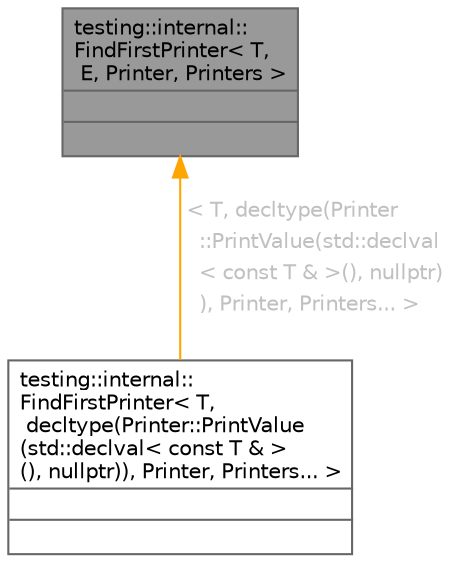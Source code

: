 digraph "testing::internal::FindFirstPrinter&lt; T, E, Printer, Printers &gt;"
{
 // LATEX_PDF_SIZE
  bgcolor="transparent";
  edge [fontname=Helvetica,fontsize=10,labelfontname=Helvetica,labelfontsize=10];
  node [fontname=Helvetica,fontsize=10,shape=box,height=0.2,width=0.4];
  Node1 [id="Node000001",shape=plain,label=<<TABLE CELLBORDER="0" BORDER="1"><TR><TD COLSPAN="2" CELLPADDING="1" CELLSPACING="0">testing::internal::<BR ALIGN="LEFT"/>FindFirstPrinter&lt; T,<BR ALIGN="LEFT"/> E, Printer, Printers &gt;</TD></TR>
<HR/>
<TR><TD COLSPAN="2" CELLPADDING="1" CELLSPACING="0">&nbsp;</TD></TR>
<HR/>
<TR><TD COLSPAN="2" CELLPADDING="1" CELLSPACING="0">&nbsp;</TD></TR>
</TABLE>>
,height=0.2,width=0.4,color="gray40", fillcolor="grey60", style="filled", fontcolor="black",tooltip=" "];
  Node1 -> Node2 [id="edge1_Node000001_Node000002",dir="back",color="orange",style="solid",tooltip=" ",label=<<TABLE CELLBORDER="0" BORDER="0"><TR><TD VALIGN="top" ALIGN="LEFT" CELLPADDING="1" CELLSPACING="0">&lt; T, decltype(Printer</TD></TR>
<TR><TD VALIGN="top" ALIGN="LEFT" CELLPADDING="1" CELLSPACING="0">&nbsp;&nbsp;::PrintValue(std::declval</TD></TR>
<TR><TD VALIGN="top" ALIGN="LEFT" CELLPADDING="1" CELLSPACING="0">&nbsp;&nbsp;&lt; const T &amp; &gt;(), nullptr)</TD></TR>
<TR><TD VALIGN="top" ALIGN="LEFT" CELLPADDING="1" CELLSPACING="0">&nbsp;&nbsp;), Printer, Printers... &gt;</TD></TR>
</TABLE>> ,fontcolor="grey" ];
  Node2 [id="Node000002",shape=plain,label=<<TABLE CELLBORDER="0" BORDER="1"><TR><TD COLSPAN="2" CELLPADDING="1" CELLSPACING="0">testing::internal::<BR ALIGN="LEFT"/>FindFirstPrinter&lt; T,<BR ALIGN="LEFT"/> decltype(Printer::PrintValue<BR ALIGN="LEFT"/>(std::declval&lt; const T &amp; &gt;<BR ALIGN="LEFT"/>(), nullptr)), Printer, Printers... &gt;</TD></TR>
<HR/>
<TR><TD COLSPAN="2" CELLPADDING="1" CELLSPACING="0">&nbsp;</TD></TR>
<HR/>
<TR><TD COLSPAN="2" CELLPADDING="1" CELLSPACING="0">&nbsp;</TD></TR>
</TABLE>>
,height=0.2,width=0.4,color="gray40", fillcolor="white", style="filled",URL="$namespacetesting_1_1internal.html#structtesting_1_1internal_1_1_find_first_printer_3_01_t_00_01decltype_07_printer_1_1_print_value8934dd9c57bcc59428a3d87a80ca030e",tooltip=" "];
}
